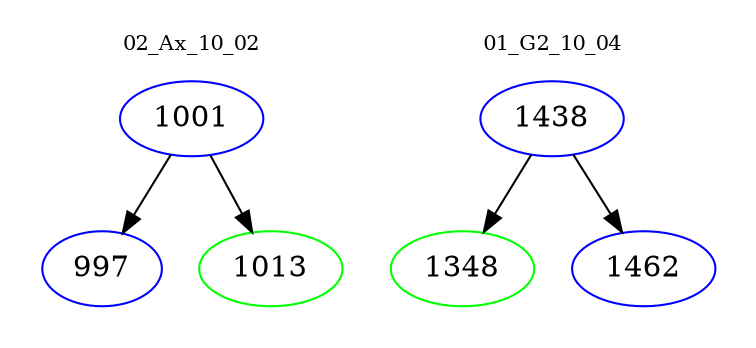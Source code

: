 digraph{
subgraph cluster_0 {
color = white
label = "02_Ax_10_02";
fontsize=10;
T0_1001 [label="1001", color="blue"]
T0_1001 -> T0_997 [color="black"]
T0_997 [label="997", color="blue"]
T0_1001 -> T0_1013 [color="black"]
T0_1013 [label="1013", color="green"]
}
subgraph cluster_1 {
color = white
label = "01_G2_10_04";
fontsize=10;
T1_1438 [label="1438", color="blue"]
T1_1438 -> T1_1348 [color="black"]
T1_1348 [label="1348", color="green"]
T1_1438 -> T1_1462 [color="black"]
T1_1462 [label="1462", color="blue"]
}
}
